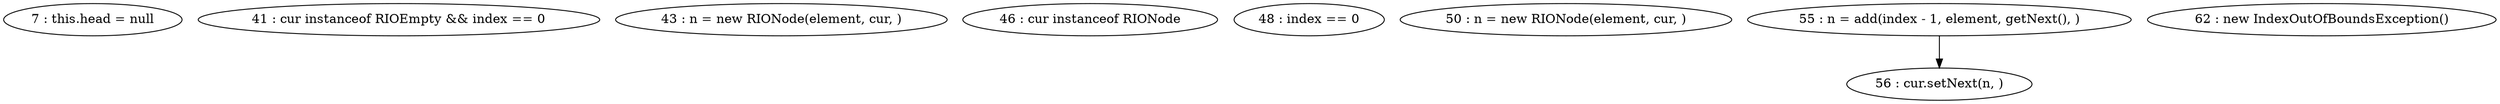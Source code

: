 digraph G {
"7 : this.head = null"
"41 : cur instanceof RIOEmpty && index == 0"
"43 : n = new RIONode(element, cur, )"
"46 : cur instanceof RIONode"
"48 : index == 0"
"50 : n = new RIONode(element, cur, )"
"55 : n = add(index - 1, element, getNext(), )"
"55 : n = add(index - 1, element, getNext(), )" -> "56 : cur.setNext(n, )"
"56 : cur.setNext(n, )"
"62 : new IndexOutOfBoundsException()"
}